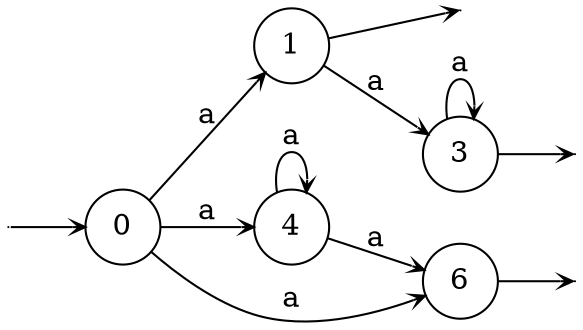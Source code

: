 // Something that differs when with B (empty language here).
//
// vcsn.context('lal, f2').expression('aa*+a*a').standard()
digraph
{
  vcsn_context = "letterset<char_letters(a)>, f2"
  rankdir = LR
  edge [arrowhead = vee, arrowsize = .6]
  {
    node [shape = point, width = 0]
    I0
    F1
    F3
    F6
  }
  {
    node [shape = circle, style = rounded, width = 0.5]
    0
    1
    3
    4
    6
  }
  I0 -> 0
  0 -> 1 [label = "a"]
  0 -> 4 [label = "a"]
  0 -> 6 [label = "a"]
  1 -> F1
  1 -> 3 [label = "a"]
  3 -> F3
  3 -> 3 [label = "a"]
  4 -> 4 [label = "a"]
  4 -> 6 [label = "a"]
  6 -> F6
}
